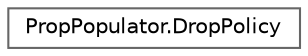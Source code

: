 digraph "Graphical Class Hierarchy"
{
 // LATEX_PDF_SIZE
  bgcolor="transparent";
  edge [fontname=Helvetica,fontsize=10,labelfontname=Helvetica,labelfontsize=10];
  node [fontname=Helvetica,fontsize=10,shape=box,height=0.2,width=0.4];
  rankdir="LR";
  Node0 [id="Node000000",label="PropPopulator.DropPolicy",height=0.2,width=0.4,color="grey40", fillcolor="white", style="filled",URL="$struct_prop_populator_1_1_drop_policy.html",tooltip=" "];
}
